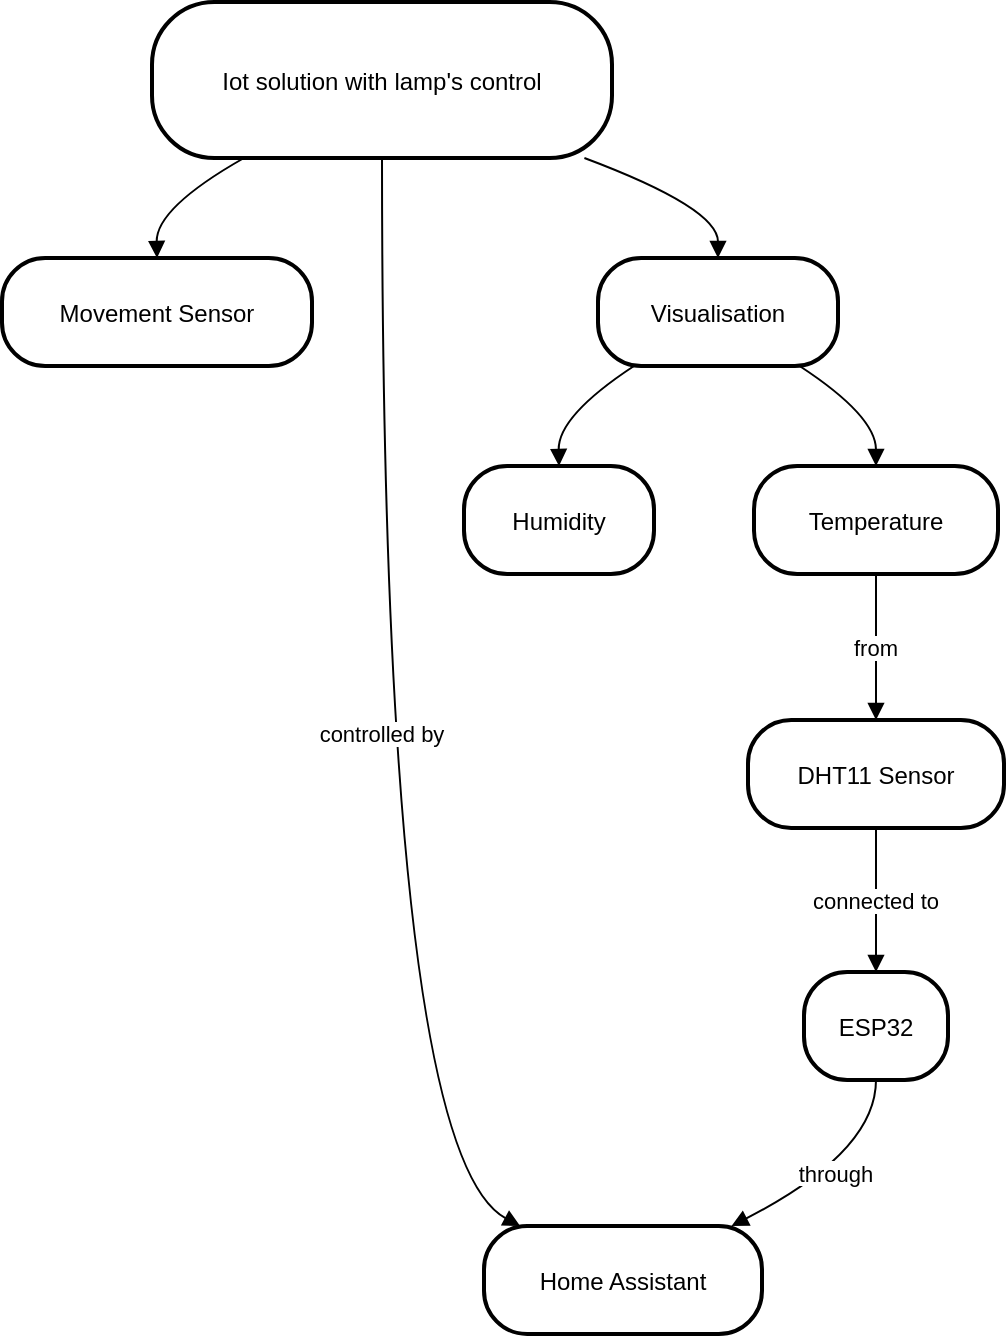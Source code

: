<mxfile version="26.0.4">
  <diagram name="Page-1" id="0OemRf_mfYXFl0_b5o2k">
    <mxGraphModel>
      <root>
        <mxCell id="0" />
        <mxCell id="1" parent="0" />
        <mxCell id="2" value="Iot solution with lamp&#39;s control" style="rounded=1;arcSize=40;strokeWidth=2" vertex="1" parent="1">
          <mxGeometry x="83" y="8" width="230" height="78" as="geometry" />
        </mxCell>
        <mxCell id="3" value="Home Assistant" style="rounded=1;arcSize=40;strokeWidth=2" vertex="1" parent="1">
          <mxGeometry x="249" y="620" width="139" height="54" as="geometry" />
        </mxCell>
        <mxCell id="4" value="Movement Sensor" style="rounded=1;arcSize=40;strokeWidth=2" vertex="1" parent="1">
          <mxGeometry x="8" y="136" width="155" height="54" as="geometry" />
        </mxCell>
        <mxCell id="5" value="Visualisation" style="rounded=1;arcSize=40;strokeWidth=2" vertex="1" parent="1">
          <mxGeometry x="306" y="136" width="120" height="54" as="geometry" />
        </mxCell>
        <mxCell id="6" value="Temperature" style="rounded=1;arcSize=40;strokeWidth=2" vertex="1" parent="1">
          <mxGeometry x="384" y="240" width="122" height="54" as="geometry" />
        </mxCell>
        <mxCell id="7" value="Humidity" style="rounded=1;arcSize=40;strokeWidth=2" vertex="1" parent="1">
          <mxGeometry x="239" y="240" width="95" height="54" as="geometry" />
        </mxCell>
        <mxCell id="8" value="DHT11 Sensor" style="rounded=1;arcSize=40;strokeWidth=2" vertex="1" parent="1">
          <mxGeometry x="381" y="367" width="128" height="54" as="geometry" />
        </mxCell>
        <mxCell id="9" value="ESP32" style="rounded=1;arcSize=40;strokeWidth=2" vertex="1" parent="1">
          <mxGeometry x="409" y="493" width="72" height="54" as="geometry" />
        </mxCell>
        <mxCell id="10" value="controlled by" style="curved=1;startArrow=none;endArrow=block;exitX=0.5;exitY=1;entryX=0.13;entryY=0;" edge="1" parent="1" source="2" target="3">
          <mxGeometry relative="1" as="geometry">
            <Array as="points">
              <mxPoint x="198" y="583" />
            </Array>
          </mxGeometry>
        </mxCell>
        <mxCell id="11" value="" style="curved=1;startArrow=none;endArrow=block;exitX=0.2;exitY=1;entryX=0.5;entryY=0;" edge="1" parent="1" source="2" target="4">
          <mxGeometry relative="1" as="geometry">
            <Array as="points">
              <mxPoint x="85" y="111" />
            </Array>
          </mxGeometry>
        </mxCell>
        <mxCell id="12" value="" style="curved=1;startArrow=none;endArrow=block;exitX=0.94;exitY=1;entryX=0.5;entryY=0;" edge="1" parent="1" source="2" target="5">
          <mxGeometry relative="1" as="geometry">
            <Array as="points">
              <mxPoint x="366" y="111" />
            </Array>
          </mxGeometry>
        </mxCell>
        <mxCell id="13" value="" style="curved=1;startArrow=none;endArrow=block;exitX=0.84;exitY=1;entryX=0.5;entryY=0;" edge="1" parent="1" source="5" target="6">
          <mxGeometry relative="1" as="geometry">
            <Array as="points">
              <mxPoint x="445" y="215" />
            </Array>
          </mxGeometry>
        </mxCell>
        <mxCell id="14" value="" style="curved=1;startArrow=none;endArrow=block;exitX=0.15;exitY=1;entryX=0.5;entryY=0;" edge="1" parent="1" source="5" target="7">
          <mxGeometry relative="1" as="geometry">
            <Array as="points">
              <mxPoint x="286" y="215" />
            </Array>
          </mxGeometry>
        </mxCell>
        <mxCell id="15" value="from" style="curved=1;startArrow=none;endArrow=block;exitX=0.5;exitY=1;entryX=0.5;entryY=-0.01;" edge="1" parent="1" source="6" target="8">
          <mxGeometry relative="1" as="geometry">
            <Array as="points" />
          </mxGeometry>
        </mxCell>
        <mxCell id="16" value="connected to" style="curved=1;startArrow=none;endArrow=block;exitX=0.5;exitY=0.99;entryX=0.5;entryY=0;" edge="1" parent="1" source="8" target="9">
          <mxGeometry relative="1" as="geometry">
            <Array as="points" />
          </mxGeometry>
        </mxCell>
        <mxCell id="17" value="through" style="curved=1;startArrow=none;endArrow=block;exitX=0.5;exitY=1;entryX=0.89;entryY=0;" edge="1" parent="1" source="9" target="3">
          <mxGeometry relative="1" as="geometry">
            <Array as="points">
              <mxPoint x="445" y="583" />
            </Array>
          </mxGeometry>
        </mxCell>
      </root>
    </mxGraphModel>
  </diagram>
</mxfile>
